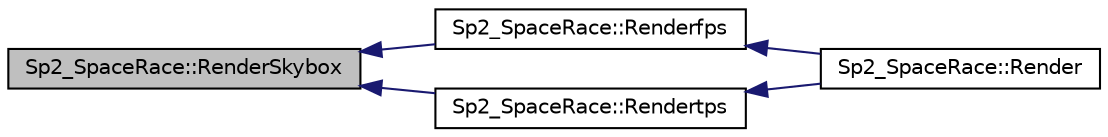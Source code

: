 digraph "Sp2_SpaceRace::RenderSkybox"
{
  bgcolor="transparent";
  edge [fontname="Helvetica",fontsize="10",labelfontname="Helvetica",labelfontsize="10"];
  node [fontname="Helvetica",fontsize="10",shape=record];
  rankdir="LR";
  Node1 [label="Sp2_SpaceRace::RenderSkybox",height=0.2,width=0.4,color="black", fillcolor="grey75", style="filled", fontcolor="black"];
  Node1 -> Node2 [dir="back",color="midnightblue",fontsize="10",style="solid",fontname="Helvetica"];
  Node2 [label="Sp2_SpaceRace::Renderfps",height=0.2,width=0.4,color="black",URL="$classSp2__SpaceRace.html#afe1631510dcb1ed61a327ce0e3787745"];
  Node2 -> Node3 [dir="back",color="midnightblue",fontsize="10",style="solid",fontname="Helvetica"];
  Node3 [label="Sp2_SpaceRace::Render",height=0.2,width=0.4,color="black",URL="$classSp2__SpaceRace.html#a6e5a16911da0317ddce3175936fb316d"];
  Node1 -> Node4 [dir="back",color="midnightblue",fontsize="10",style="solid",fontname="Helvetica"];
  Node4 [label="Sp2_SpaceRace::Rendertps",height=0.2,width=0.4,color="black",URL="$classSp2__SpaceRace.html#a862b9d074a5549aaa63c2f2e27425568"];
  Node4 -> Node3 [dir="back",color="midnightblue",fontsize="10",style="solid",fontname="Helvetica"];
}
